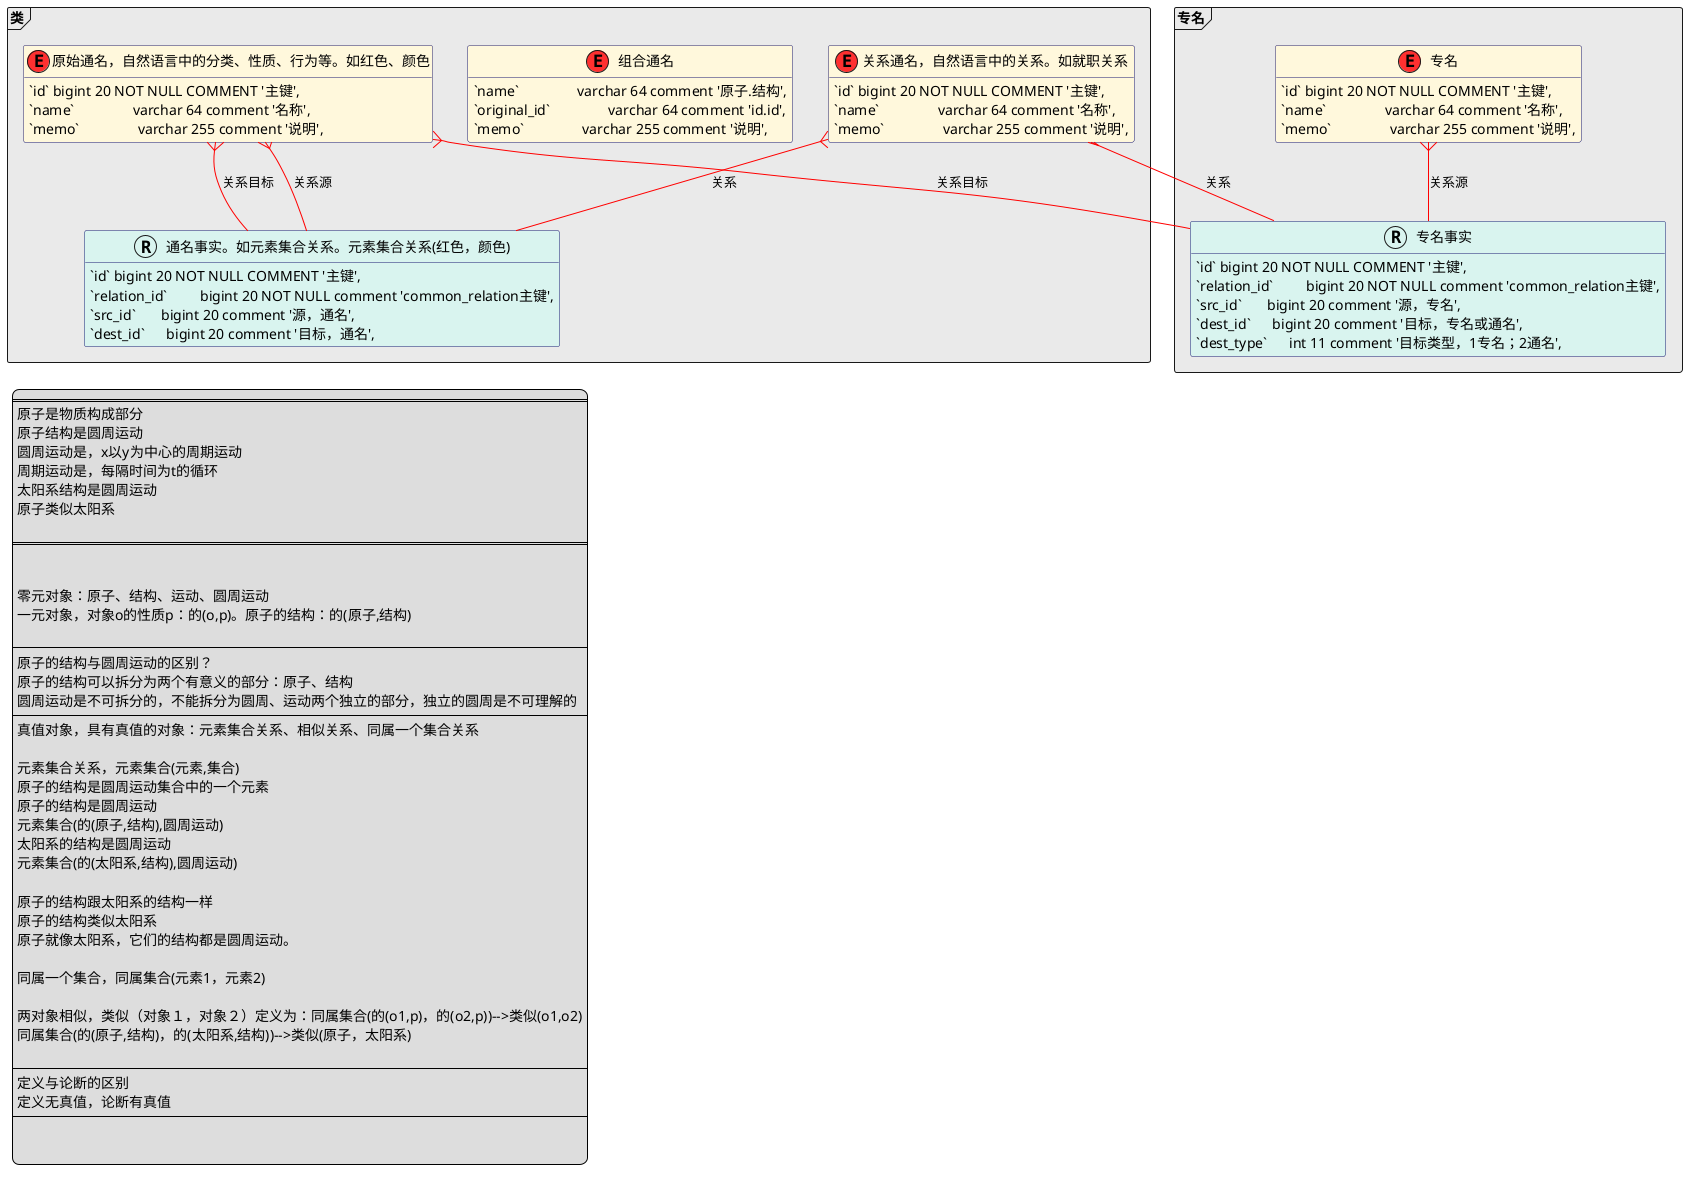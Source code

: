 @startuml

/'实体表'/
!define EntityTable(name,desc) class name as "desc" << (E,#FF3030) >>  #CORNSILK
/'子集表'/
!define SubsetTable(name,desc) class name as "desc" << (S,#FFDEAD) >>
/'关系表'/
!define RelationTable(name,desc) class name as "desc" << (R,#D9F4EF) >>  #D9F4EF
/'日志表'/
!define LogRecordTable(name,desc) class name as "desc" << (L,#8DB6CD) >>
/'验证表'/
!define CommonTable(name,desc) class name as "desc" << (C,#B5B5B5) >>



!define varchar(x) varchar x
!define tinyint(x) tinyint x
!define smallint(x) smallint x
!define mediumint(x) mediumint x
!define int(x) int x
!define bigint(x) bigint x
!define decimal(x,y) decimal x,y

hide methods
hide stereotypes

skinparam class {
    BackgroundColor white
    ArrowColor red
    BorderColor MidnightBlue
}



package 类 <<Frame>> #EAEAEA{

    EntityTable(common_signal_name, "原始通名，自然语言中的分类、性质、行为等。如红色、颜色"){
        `id` bigint(20) NOT NULL COMMENT '主键',
        `name`                varchar(64) comment '名称',
        `memo`                varchar(255) comment '说明',
        PRIMARY KEY (`id`)
    }

    EntityTable(common_compose_name, "组合通名"){
        `name`                varchar(64) comment '原子.结构',
        `original_id`                varchar(64) comment 'id.id',
        `memo`                varchar(255) comment '说明',
        PRIMARY KEY (`id`)
    }

    EntityTable(common_relation, "关系通名，自然语言中的关系。如就职关系"){
        `id` bigint(20) NOT NULL COMMENT '主键',
        `name`                varchar(64) comment '名称',
        `memo`                varchar(255) comment '说明',
        PRIMARY KEY (`id`)
    }

    RelationTable(common_fact, "通名事实。如元素集合关系。元素集合关系(红色，颜色)"){
        `id` bigint(20) NOT NULL COMMENT '主键',
        `relation_id`         bigint(20) NOT NULL comment 'common_relation主键',
        `src_id`       bigint(20) comment '源，通名',
        `dest_id`      bigint(20) comment '目标，通名',
        PRIMARY KEY (`id`)
    }

    common_signal_name }-- common_fact:关系源
    common_signal_name }-- common_fact:关系目标
    common_relation }-- common_fact:关系


}

package 专名 <<Frame>> #EAEAEA{

    EntityTable(proper_name, "专名"){
        `id` bigint(20) NOT NULL COMMENT '主键',
        `name`                varchar(64) comment '名称',
        `memo`                varchar(255) comment '说明',
        PRIMARY KEY (`id`)
    }

    RelationTable(proper_fact, "专名事实"){
        `id` bigint(20) NOT NULL COMMENT '主键',
        `relation_id`         bigint(20) NOT NULL comment 'common_relation主键',
        `src_id`       bigint(20) comment '源，专名',
        `dest_id`      bigint(20) comment '目标，专名或通名',
        `dest_type`      int(11) comment '目标类型，1专名；2通名',
        PRIMARY KEY (`id`)
    }

    proper_name }-- proper_fact:关系源
    common_signal_name }-- proper_fact:关系目标
    common_relation }-- proper_fact:关系


}

legend left
====
原子是物质构成部分
原子结构是圆周运动
圆周运动是，x以y为中心的周期运动
周期运动是，每隔时间为t的循环
太阳系结构是圆周运动
原子类似太阳系

====


零元对象：原子、结构、运动、圆周运动
一元对象，对象o的性质p：的(o,p)。原子的结构：的(原子,结构)

----
原子的结构与圆周运动的区别？
原子的结构可以拆分为两个有意义的部分：原子、结构
圆周运动是不可拆分的，不能拆分为圆周、运动两个独立的部分，独立的圆周是不可理解的
----
真值对象，具有真值的对象：元素集合关系、相似关系、同属一个集合关系

元素集合关系，元素集合(元素,集合)
原子的结构是圆周运动集合中的一个元素
原子的结构是圆周运动
元素集合(的(原子,结构),圆周运动)
太阳系的结构是圆周运动
元素集合(的(太阳系,结构),圆周运动)

原子的结构跟太阳系的结构一样
原子的结构类似太阳系
原子就像太阳系，它们的结构都是圆周运动。

同属一个集合，同属集合(元素1，元素2)

两对象相似，类似（对象１，对象２）定义为：同属集合(的(o1,p)，的(o2,p))-->类似(o1,o2)
同属集合(的(原子,结构)，的(太阳系,结构))-->类似(原子，太阳系)

----
定义与论断的区别
定义无真值，论断有真值
----


endlegend
@enduml


